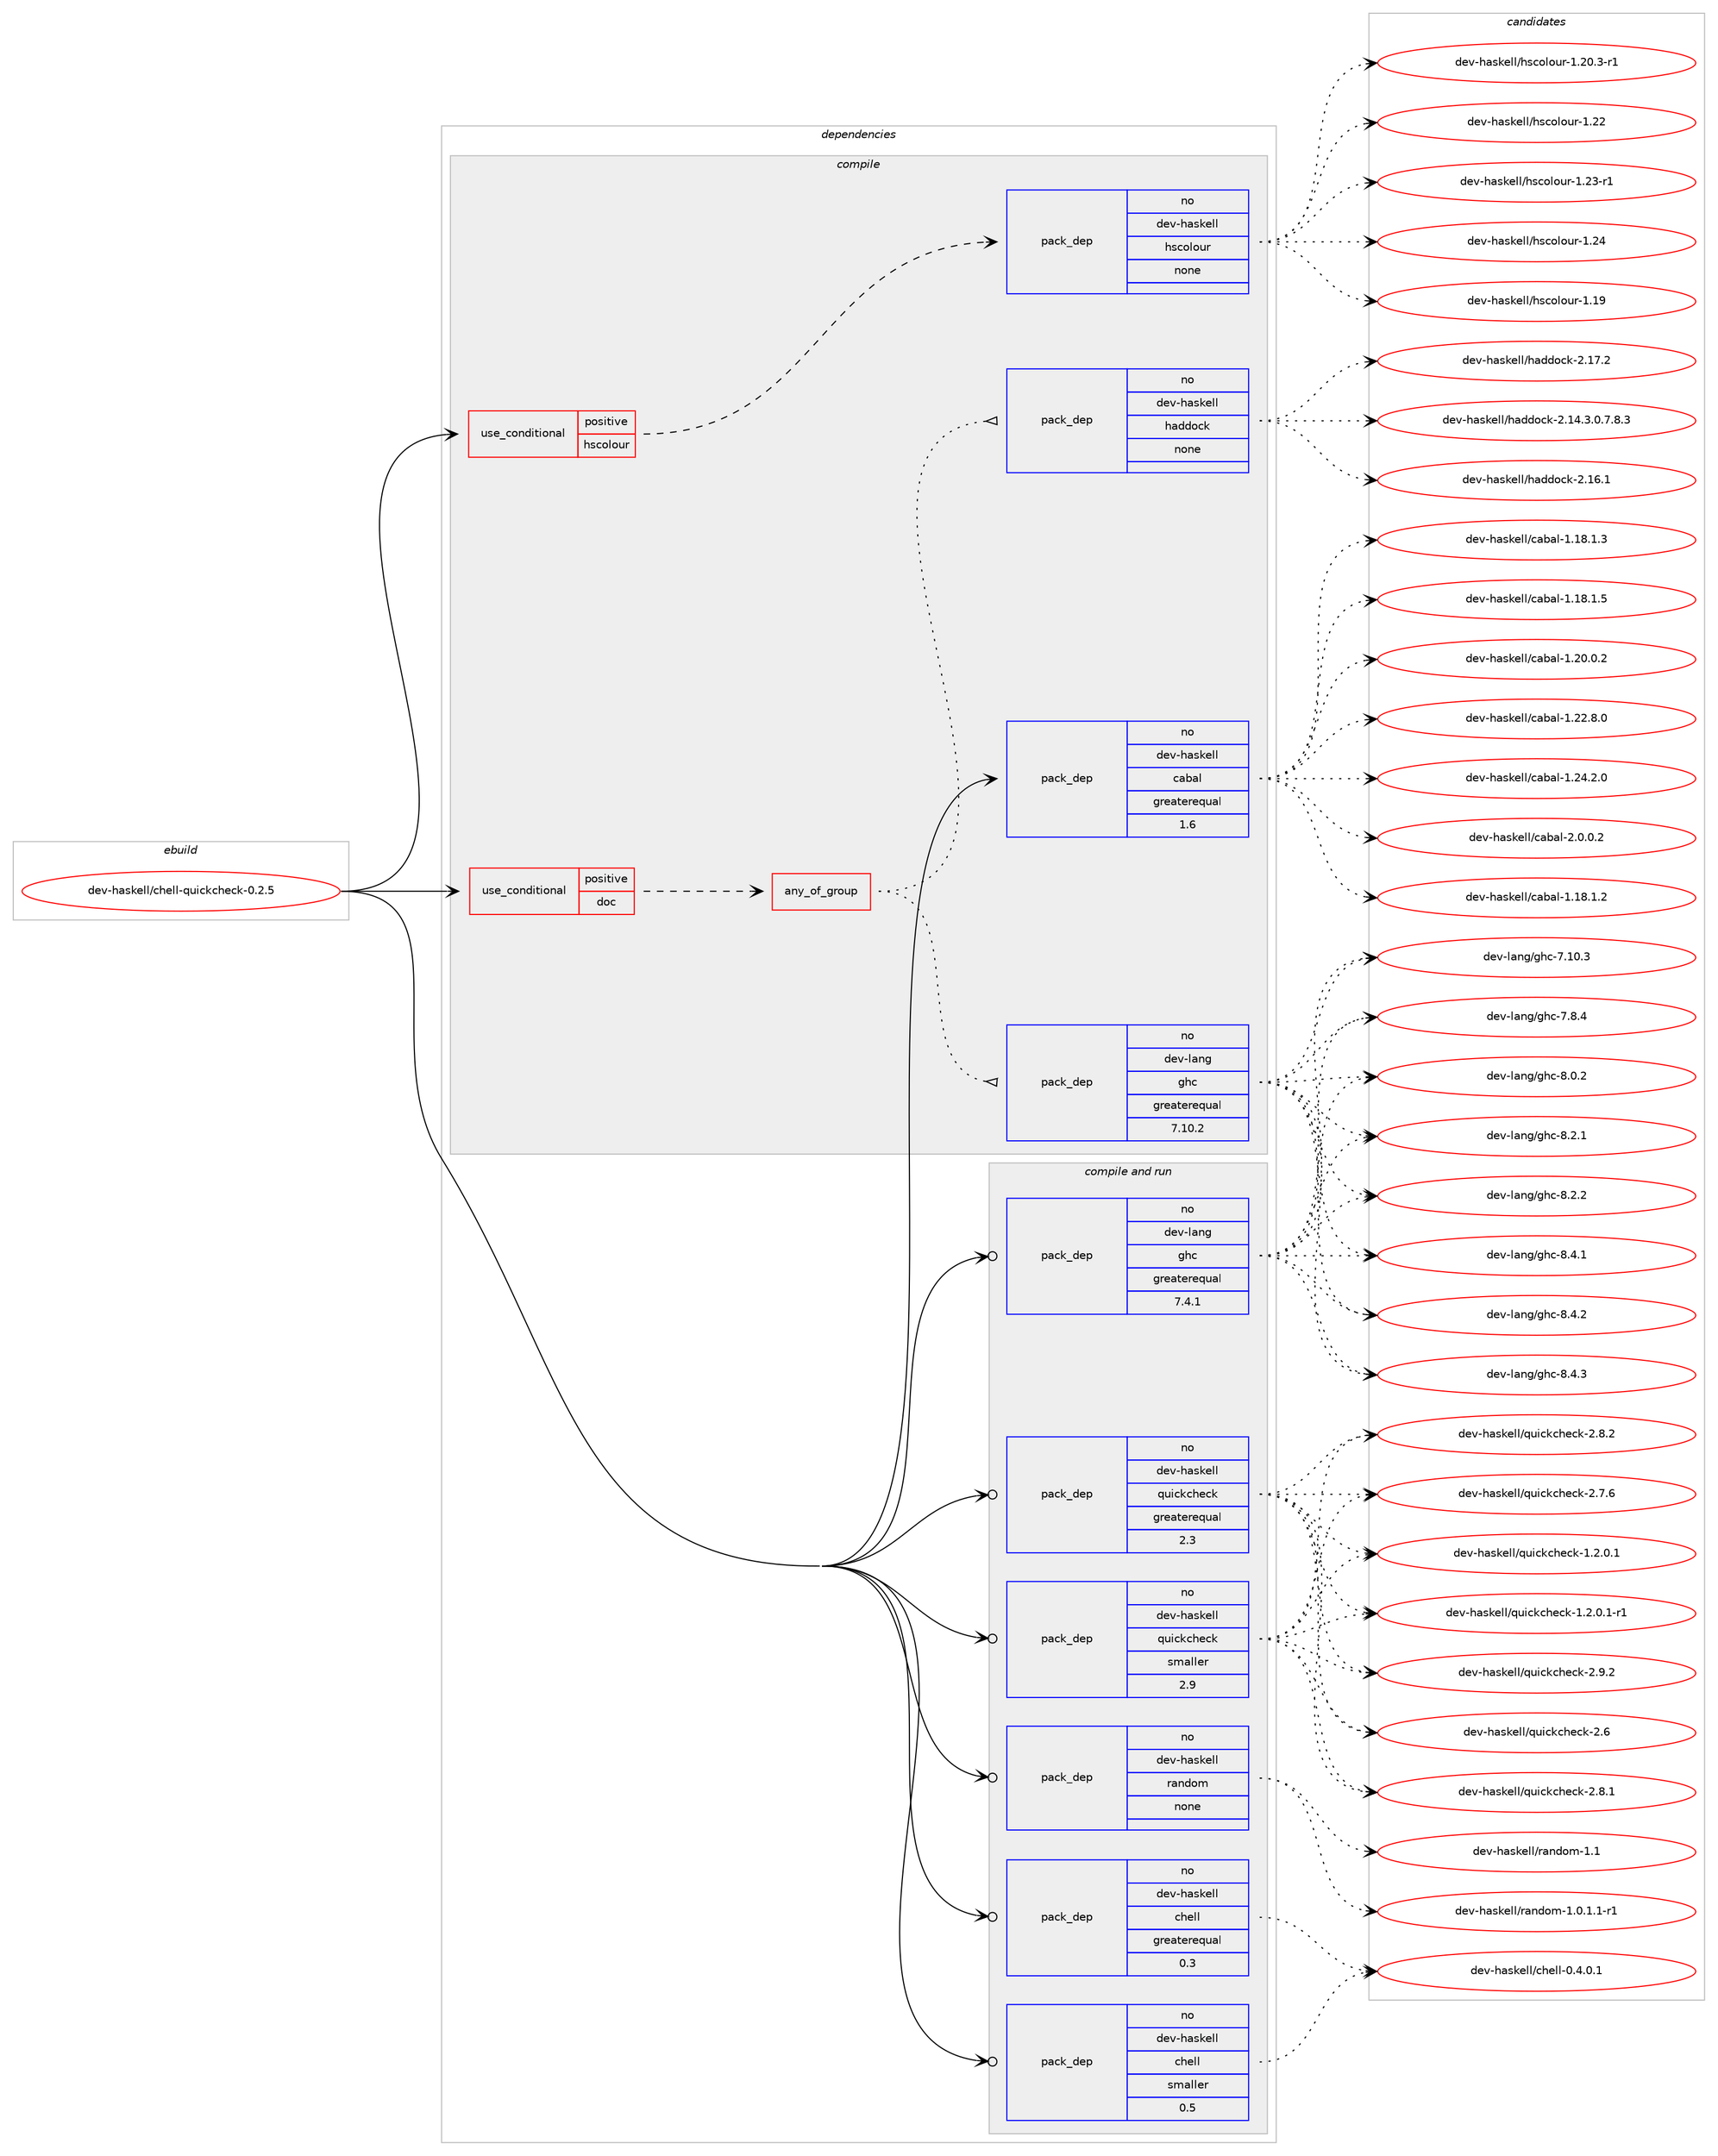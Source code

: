 digraph prolog {

# *************
# Graph options
# *************

newrank=true;
concentrate=true;
compound=true;
graph [rankdir=LR,fontname=Helvetica,fontsize=10,ranksep=1.5];#, ranksep=2.5, nodesep=0.2];
edge  [arrowhead=vee];
node  [fontname=Helvetica,fontsize=10];

# **********
# The ebuild
# **********

subgraph cluster_leftcol {
color=gray;
rank=same;
label=<<i>ebuild</i>>;
id [label="dev-haskell/chell-quickcheck-0.2.5", color=red, width=4, href="../dev-haskell/chell-quickcheck-0.2.5.svg"];
}

# ****************
# The dependencies
# ****************

subgraph cluster_midcol {
color=gray;
label=<<i>dependencies</i>>;
subgraph cluster_compile {
fillcolor="#eeeeee";
style=filled;
label=<<i>compile</i>>;
subgraph cond358934 {
dependency1328461 [label=<<TABLE BORDER="0" CELLBORDER="1" CELLSPACING="0" CELLPADDING="4"><TR><TD ROWSPAN="3" CELLPADDING="10">use_conditional</TD></TR><TR><TD>positive</TD></TR><TR><TD>doc</TD></TR></TABLE>>, shape=none, color=red];
subgraph any20645 {
dependency1328462 [label=<<TABLE BORDER="0" CELLBORDER="1" CELLSPACING="0" CELLPADDING="4"><TR><TD CELLPADDING="10">any_of_group</TD></TR></TABLE>>, shape=none, color=red];subgraph pack948330 {
dependency1328463 [label=<<TABLE BORDER="0" CELLBORDER="1" CELLSPACING="0" CELLPADDING="4" WIDTH="220"><TR><TD ROWSPAN="6" CELLPADDING="30">pack_dep</TD></TR><TR><TD WIDTH="110">no</TD></TR><TR><TD>dev-haskell</TD></TR><TR><TD>haddock</TD></TR><TR><TD>none</TD></TR><TR><TD></TD></TR></TABLE>>, shape=none, color=blue];
}
dependency1328462:e -> dependency1328463:w [weight=20,style="dotted",arrowhead="oinv"];
subgraph pack948331 {
dependency1328464 [label=<<TABLE BORDER="0" CELLBORDER="1" CELLSPACING="0" CELLPADDING="4" WIDTH="220"><TR><TD ROWSPAN="6" CELLPADDING="30">pack_dep</TD></TR><TR><TD WIDTH="110">no</TD></TR><TR><TD>dev-lang</TD></TR><TR><TD>ghc</TD></TR><TR><TD>greaterequal</TD></TR><TR><TD>7.10.2</TD></TR></TABLE>>, shape=none, color=blue];
}
dependency1328462:e -> dependency1328464:w [weight=20,style="dotted",arrowhead="oinv"];
}
dependency1328461:e -> dependency1328462:w [weight=20,style="dashed",arrowhead="vee"];
}
id:e -> dependency1328461:w [weight=20,style="solid",arrowhead="vee"];
subgraph cond358935 {
dependency1328465 [label=<<TABLE BORDER="0" CELLBORDER="1" CELLSPACING="0" CELLPADDING="4"><TR><TD ROWSPAN="3" CELLPADDING="10">use_conditional</TD></TR><TR><TD>positive</TD></TR><TR><TD>hscolour</TD></TR></TABLE>>, shape=none, color=red];
subgraph pack948332 {
dependency1328466 [label=<<TABLE BORDER="0" CELLBORDER="1" CELLSPACING="0" CELLPADDING="4" WIDTH="220"><TR><TD ROWSPAN="6" CELLPADDING="30">pack_dep</TD></TR><TR><TD WIDTH="110">no</TD></TR><TR><TD>dev-haskell</TD></TR><TR><TD>hscolour</TD></TR><TR><TD>none</TD></TR><TR><TD></TD></TR></TABLE>>, shape=none, color=blue];
}
dependency1328465:e -> dependency1328466:w [weight=20,style="dashed",arrowhead="vee"];
}
id:e -> dependency1328465:w [weight=20,style="solid",arrowhead="vee"];
subgraph pack948333 {
dependency1328467 [label=<<TABLE BORDER="0" CELLBORDER="1" CELLSPACING="0" CELLPADDING="4" WIDTH="220"><TR><TD ROWSPAN="6" CELLPADDING="30">pack_dep</TD></TR><TR><TD WIDTH="110">no</TD></TR><TR><TD>dev-haskell</TD></TR><TR><TD>cabal</TD></TR><TR><TD>greaterequal</TD></TR><TR><TD>1.6</TD></TR></TABLE>>, shape=none, color=blue];
}
id:e -> dependency1328467:w [weight=20,style="solid",arrowhead="vee"];
}
subgraph cluster_compileandrun {
fillcolor="#eeeeee";
style=filled;
label=<<i>compile and run</i>>;
subgraph pack948334 {
dependency1328468 [label=<<TABLE BORDER="0" CELLBORDER="1" CELLSPACING="0" CELLPADDING="4" WIDTH="220"><TR><TD ROWSPAN="6" CELLPADDING="30">pack_dep</TD></TR><TR><TD WIDTH="110">no</TD></TR><TR><TD>dev-haskell</TD></TR><TR><TD>chell</TD></TR><TR><TD>greaterequal</TD></TR><TR><TD>0.3</TD></TR></TABLE>>, shape=none, color=blue];
}
id:e -> dependency1328468:w [weight=20,style="solid",arrowhead="odotvee"];
subgraph pack948335 {
dependency1328469 [label=<<TABLE BORDER="0" CELLBORDER="1" CELLSPACING="0" CELLPADDING="4" WIDTH="220"><TR><TD ROWSPAN="6" CELLPADDING="30">pack_dep</TD></TR><TR><TD WIDTH="110">no</TD></TR><TR><TD>dev-haskell</TD></TR><TR><TD>chell</TD></TR><TR><TD>smaller</TD></TR><TR><TD>0.5</TD></TR></TABLE>>, shape=none, color=blue];
}
id:e -> dependency1328469:w [weight=20,style="solid",arrowhead="odotvee"];
subgraph pack948336 {
dependency1328470 [label=<<TABLE BORDER="0" CELLBORDER="1" CELLSPACING="0" CELLPADDING="4" WIDTH="220"><TR><TD ROWSPAN="6" CELLPADDING="30">pack_dep</TD></TR><TR><TD WIDTH="110">no</TD></TR><TR><TD>dev-haskell</TD></TR><TR><TD>quickcheck</TD></TR><TR><TD>greaterequal</TD></TR><TR><TD>2.3</TD></TR></TABLE>>, shape=none, color=blue];
}
id:e -> dependency1328470:w [weight=20,style="solid",arrowhead="odotvee"];
subgraph pack948337 {
dependency1328471 [label=<<TABLE BORDER="0" CELLBORDER="1" CELLSPACING="0" CELLPADDING="4" WIDTH="220"><TR><TD ROWSPAN="6" CELLPADDING="30">pack_dep</TD></TR><TR><TD WIDTH="110">no</TD></TR><TR><TD>dev-haskell</TD></TR><TR><TD>quickcheck</TD></TR><TR><TD>smaller</TD></TR><TR><TD>2.9</TD></TR></TABLE>>, shape=none, color=blue];
}
id:e -> dependency1328471:w [weight=20,style="solid",arrowhead="odotvee"];
subgraph pack948338 {
dependency1328472 [label=<<TABLE BORDER="0" CELLBORDER="1" CELLSPACING="0" CELLPADDING="4" WIDTH="220"><TR><TD ROWSPAN="6" CELLPADDING="30">pack_dep</TD></TR><TR><TD WIDTH="110">no</TD></TR><TR><TD>dev-haskell</TD></TR><TR><TD>random</TD></TR><TR><TD>none</TD></TR><TR><TD></TD></TR></TABLE>>, shape=none, color=blue];
}
id:e -> dependency1328472:w [weight=20,style="solid",arrowhead="odotvee"];
subgraph pack948339 {
dependency1328473 [label=<<TABLE BORDER="0" CELLBORDER="1" CELLSPACING="0" CELLPADDING="4" WIDTH="220"><TR><TD ROWSPAN="6" CELLPADDING="30">pack_dep</TD></TR><TR><TD WIDTH="110">no</TD></TR><TR><TD>dev-lang</TD></TR><TR><TD>ghc</TD></TR><TR><TD>greaterequal</TD></TR><TR><TD>7.4.1</TD></TR></TABLE>>, shape=none, color=blue];
}
id:e -> dependency1328473:w [weight=20,style="solid",arrowhead="odotvee"];
}
subgraph cluster_run {
fillcolor="#eeeeee";
style=filled;
label=<<i>run</i>>;
}
}

# **************
# The candidates
# **************

subgraph cluster_choices {
rank=same;
color=gray;
label=<<i>candidates</i>>;

subgraph choice948330 {
color=black;
nodesep=1;
choice1001011184510497115107101108108471049710010011199107455046495246514648465546564651 [label="dev-haskell/haddock-2.14.3.0.7.8.3", color=red, width=4,href="../dev-haskell/haddock-2.14.3.0.7.8.3.svg"];
choice100101118451049711510710110810847104971001001119910745504649544649 [label="dev-haskell/haddock-2.16.1", color=red, width=4,href="../dev-haskell/haddock-2.16.1.svg"];
choice100101118451049711510710110810847104971001001119910745504649554650 [label="dev-haskell/haddock-2.17.2", color=red, width=4,href="../dev-haskell/haddock-2.17.2.svg"];
dependency1328463:e -> choice1001011184510497115107101108108471049710010011199107455046495246514648465546564651:w [style=dotted,weight="100"];
dependency1328463:e -> choice100101118451049711510710110810847104971001001119910745504649544649:w [style=dotted,weight="100"];
dependency1328463:e -> choice100101118451049711510710110810847104971001001119910745504649554650:w [style=dotted,weight="100"];
}
subgraph choice948331 {
color=black;
nodesep=1;
choice1001011184510897110103471031049945554649484651 [label="dev-lang/ghc-7.10.3", color=red, width=4,href="../dev-lang/ghc-7.10.3.svg"];
choice10010111845108971101034710310499455546564652 [label="dev-lang/ghc-7.8.4", color=red, width=4,href="../dev-lang/ghc-7.8.4.svg"];
choice10010111845108971101034710310499455646484650 [label="dev-lang/ghc-8.0.2", color=red, width=4,href="../dev-lang/ghc-8.0.2.svg"];
choice10010111845108971101034710310499455646504649 [label="dev-lang/ghc-8.2.1", color=red, width=4,href="../dev-lang/ghc-8.2.1.svg"];
choice10010111845108971101034710310499455646504650 [label="dev-lang/ghc-8.2.2", color=red, width=4,href="../dev-lang/ghc-8.2.2.svg"];
choice10010111845108971101034710310499455646524649 [label="dev-lang/ghc-8.4.1", color=red, width=4,href="../dev-lang/ghc-8.4.1.svg"];
choice10010111845108971101034710310499455646524650 [label="dev-lang/ghc-8.4.2", color=red, width=4,href="../dev-lang/ghc-8.4.2.svg"];
choice10010111845108971101034710310499455646524651 [label="dev-lang/ghc-8.4.3", color=red, width=4,href="../dev-lang/ghc-8.4.3.svg"];
dependency1328464:e -> choice1001011184510897110103471031049945554649484651:w [style=dotted,weight="100"];
dependency1328464:e -> choice10010111845108971101034710310499455546564652:w [style=dotted,weight="100"];
dependency1328464:e -> choice10010111845108971101034710310499455646484650:w [style=dotted,weight="100"];
dependency1328464:e -> choice10010111845108971101034710310499455646504649:w [style=dotted,weight="100"];
dependency1328464:e -> choice10010111845108971101034710310499455646504650:w [style=dotted,weight="100"];
dependency1328464:e -> choice10010111845108971101034710310499455646524649:w [style=dotted,weight="100"];
dependency1328464:e -> choice10010111845108971101034710310499455646524650:w [style=dotted,weight="100"];
dependency1328464:e -> choice10010111845108971101034710310499455646524651:w [style=dotted,weight="100"];
}
subgraph choice948332 {
color=black;
nodesep=1;
choice100101118451049711510710110810847104115991111081111171144549464957 [label="dev-haskell/hscolour-1.19", color=red, width=4,href="../dev-haskell/hscolour-1.19.svg"];
choice10010111845104971151071011081084710411599111108111117114454946504846514511449 [label="dev-haskell/hscolour-1.20.3-r1", color=red, width=4,href="../dev-haskell/hscolour-1.20.3-r1.svg"];
choice100101118451049711510710110810847104115991111081111171144549465050 [label="dev-haskell/hscolour-1.22", color=red, width=4,href="../dev-haskell/hscolour-1.22.svg"];
choice1001011184510497115107101108108471041159911110811111711445494650514511449 [label="dev-haskell/hscolour-1.23-r1", color=red, width=4,href="../dev-haskell/hscolour-1.23-r1.svg"];
choice100101118451049711510710110810847104115991111081111171144549465052 [label="dev-haskell/hscolour-1.24", color=red, width=4,href="../dev-haskell/hscolour-1.24.svg"];
dependency1328466:e -> choice100101118451049711510710110810847104115991111081111171144549464957:w [style=dotted,weight="100"];
dependency1328466:e -> choice10010111845104971151071011081084710411599111108111117114454946504846514511449:w [style=dotted,weight="100"];
dependency1328466:e -> choice100101118451049711510710110810847104115991111081111171144549465050:w [style=dotted,weight="100"];
dependency1328466:e -> choice1001011184510497115107101108108471041159911110811111711445494650514511449:w [style=dotted,weight="100"];
dependency1328466:e -> choice100101118451049711510710110810847104115991111081111171144549465052:w [style=dotted,weight="100"];
}
subgraph choice948333 {
color=black;
nodesep=1;
choice10010111845104971151071011081084799979897108454946495646494650 [label="dev-haskell/cabal-1.18.1.2", color=red, width=4,href="../dev-haskell/cabal-1.18.1.2.svg"];
choice10010111845104971151071011081084799979897108454946495646494651 [label="dev-haskell/cabal-1.18.1.3", color=red, width=4,href="../dev-haskell/cabal-1.18.1.3.svg"];
choice10010111845104971151071011081084799979897108454946495646494653 [label="dev-haskell/cabal-1.18.1.5", color=red, width=4,href="../dev-haskell/cabal-1.18.1.5.svg"];
choice10010111845104971151071011081084799979897108454946504846484650 [label="dev-haskell/cabal-1.20.0.2", color=red, width=4,href="../dev-haskell/cabal-1.20.0.2.svg"];
choice10010111845104971151071011081084799979897108454946505046564648 [label="dev-haskell/cabal-1.22.8.0", color=red, width=4,href="../dev-haskell/cabal-1.22.8.0.svg"];
choice10010111845104971151071011081084799979897108454946505246504648 [label="dev-haskell/cabal-1.24.2.0", color=red, width=4,href="../dev-haskell/cabal-1.24.2.0.svg"];
choice100101118451049711510710110810847999798971084550464846484650 [label="dev-haskell/cabal-2.0.0.2", color=red, width=4,href="../dev-haskell/cabal-2.0.0.2.svg"];
dependency1328467:e -> choice10010111845104971151071011081084799979897108454946495646494650:w [style=dotted,weight="100"];
dependency1328467:e -> choice10010111845104971151071011081084799979897108454946495646494651:w [style=dotted,weight="100"];
dependency1328467:e -> choice10010111845104971151071011081084799979897108454946495646494653:w [style=dotted,weight="100"];
dependency1328467:e -> choice10010111845104971151071011081084799979897108454946504846484650:w [style=dotted,weight="100"];
dependency1328467:e -> choice10010111845104971151071011081084799979897108454946505046564648:w [style=dotted,weight="100"];
dependency1328467:e -> choice10010111845104971151071011081084799979897108454946505246504648:w [style=dotted,weight="100"];
dependency1328467:e -> choice100101118451049711510710110810847999798971084550464846484650:w [style=dotted,weight="100"];
}
subgraph choice948334 {
color=black;
nodesep=1;
choice100101118451049711510710110810847991041011081084548465246484649 [label="dev-haskell/chell-0.4.0.1", color=red, width=4,href="../dev-haskell/chell-0.4.0.1.svg"];
dependency1328468:e -> choice100101118451049711510710110810847991041011081084548465246484649:w [style=dotted,weight="100"];
}
subgraph choice948335 {
color=black;
nodesep=1;
choice100101118451049711510710110810847991041011081084548465246484649 [label="dev-haskell/chell-0.4.0.1", color=red, width=4,href="../dev-haskell/chell-0.4.0.1.svg"];
dependency1328469:e -> choice100101118451049711510710110810847991041011081084548465246484649:w [style=dotted,weight="100"];
}
subgraph choice948336 {
color=black;
nodesep=1;
choice1001011184510497115107101108108471131171059910799104101991074549465046484649 [label="dev-haskell/quickcheck-1.2.0.1", color=red, width=4,href="../dev-haskell/quickcheck-1.2.0.1.svg"];
choice10010111845104971151071011081084711311710599107991041019910745494650464846494511449 [label="dev-haskell/quickcheck-1.2.0.1-r1", color=red, width=4,href="../dev-haskell/quickcheck-1.2.0.1-r1.svg"];
choice10010111845104971151071011081084711311710599107991041019910745504654 [label="dev-haskell/quickcheck-2.6", color=red, width=4,href="../dev-haskell/quickcheck-2.6.svg"];
choice100101118451049711510710110810847113117105991079910410199107455046554654 [label="dev-haskell/quickcheck-2.7.6", color=red, width=4,href="../dev-haskell/quickcheck-2.7.6.svg"];
choice100101118451049711510710110810847113117105991079910410199107455046564649 [label="dev-haskell/quickcheck-2.8.1", color=red, width=4,href="../dev-haskell/quickcheck-2.8.1.svg"];
choice100101118451049711510710110810847113117105991079910410199107455046564650 [label="dev-haskell/quickcheck-2.8.2", color=red, width=4,href="../dev-haskell/quickcheck-2.8.2.svg"];
choice100101118451049711510710110810847113117105991079910410199107455046574650 [label="dev-haskell/quickcheck-2.9.2", color=red, width=4,href="../dev-haskell/quickcheck-2.9.2.svg"];
dependency1328470:e -> choice1001011184510497115107101108108471131171059910799104101991074549465046484649:w [style=dotted,weight="100"];
dependency1328470:e -> choice10010111845104971151071011081084711311710599107991041019910745494650464846494511449:w [style=dotted,weight="100"];
dependency1328470:e -> choice10010111845104971151071011081084711311710599107991041019910745504654:w [style=dotted,weight="100"];
dependency1328470:e -> choice100101118451049711510710110810847113117105991079910410199107455046554654:w [style=dotted,weight="100"];
dependency1328470:e -> choice100101118451049711510710110810847113117105991079910410199107455046564649:w [style=dotted,weight="100"];
dependency1328470:e -> choice100101118451049711510710110810847113117105991079910410199107455046564650:w [style=dotted,weight="100"];
dependency1328470:e -> choice100101118451049711510710110810847113117105991079910410199107455046574650:w [style=dotted,weight="100"];
}
subgraph choice948337 {
color=black;
nodesep=1;
choice1001011184510497115107101108108471131171059910799104101991074549465046484649 [label="dev-haskell/quickcheck-1.2.0.1", color=red, width=4,href="../dev-haskell/quickcheck-1.2.0.1.svg"];
choice10010111845104971151071011081084711311710599107991041019910745494650464846494511449 [label="dev-haskell/quickcheck-1.2.0.1-r1", color=red, width=4,href="../dev-haskell/quickcheck-1.2.0.1-r1.svg"];
choice10010111845104971151071011081084711311710599107991041019910745504654 [label="dev-haskell/quickcheck-2.6", color=red, width=4,href="../dev-haskell/quickcheck-2.6.svg"];
choice100101118451049711510710110810847113117105991079910410199107455046554654 [label="dev-haskell/quickcheck-2.7.6", color=red, width=4,href="../dev-haskell/quickcheck-2.7.6.svg"];
choice100101118451049711510710110810847113117105991079910410199107455046564649 [label="dev-haskell/quickcheck-2.8.1", color=red, width=4,href="../dev-haskell/quickcheck-2.8.1.svg"];
choice100101118451049711510710110810847113117105991079910410199107455046564650 [label="dev-haskell/quickcheck-2.8.2", color=red, width=4,href="../dev-haskell/quickcheck-2.8.2.svg"];
choice100101118451049711510710110810847113117105991079910410199107455046574650 [label="dev-haskell/quickcheck-2.9.2", color=red, width=4,href="../dev-haskell/quickcheck-2.9.2.svg"];
dependency1328471:e -> choice1001011184510497115107101108108471131171059910799104101991074549465046484649:w [style=dotted,weight="100"];
dependency1328471:e -> choice10010111845104971151071011081084711311710599107991041019910745494650464846494511449:w [style=dotted,weight="100"];
dependency1328471:e -> choice10010111845104971151071011081084711311710599107991041019910745504654:w [style=dotted,weight="100"];
dependency1328471:e -> choice100101118451049711510710110810847113117105991079910410199107455046554654:w [style=dotted,weight="100"];
dependency1328471:e -> choice100101118451049711510710110810847113117105991079910410199107455046564649:w [style=dotted,weight="100"];
dependency1328471:e -> choice100101118451049711510710110810847113117105991079910410199107455046564650:w [style=dotted,weight="100"];
dependency1328471:e -> choice100101118451049711510710110810847113117105991079910410199107455046574650:w [style=dotted,weight="100"];
}
subgraph choice948338 {
color=black;
nodesep=1;
choice1001011184510497115107101108108471149711010011110945494648464946494511449 [label="dev-haskell/random-1.0.1.1-r1", color=red, width=4,href="../dev-haskell/random-1.0.1.1-r1.svg"];
choice1001011184510497115107101108108471149711010011110945494649 [label="dev-haskell/random-1.1", color=red, width=4,href="../dev-haskell/random-1.1.svg"];
dependency1328472:e -> choice1001011184510497115107101108108471149711010011110945494648464946494511449:w [style=dotted,weight="100"];
dependency1328472:e -> choice1001011184510497115107101108108471149711010011110945494649:w [style=dotted,weight="100"];
}
subgraph choice948339 {
color=black;
nodesep=1;
choice1001011184510897110103471031049945554649484651 [label="dev-lang/ghc-7.10.3", color=red, width=4,href="../dev-lang/ghc-7.10.3.svg"];
choice10010111845108971101034710310499455546564652 [label="dev-lang/ghc-7.8.4", color=red, width=4,href="../dev-lang/ghc-7.8.4.svg"];
choice10010111845108971101034710310499455646484650 [label="dev-lang/ghc-8.0.2", color=red, width=4,href="../dev-lang/ghc-8.0.2.svg"];
choice10010111845108971101034710310499455646504649 [label="dev-lang/ghc-8.2.1", color=red, width=4,href="../dev-lang/ghc-8.2.1.svg"];
choice10010111845108971101034710310499455646504650 [label="dev-lang/ghc-8.2.2", color=red, width=4,href="../dev-lang/ghc-8.2.2.svg"];
choice10010111845108971101034710310499455646524649 [label="dev-lang/ghc-8.4.1", color=red, width=4,href="../dev-lang/ghc-8.4.1.svg"];
choice10010111845108971101034710310499455646524650 [label="dev-lang/ghc-8.4.2", color=red, width=4,href="../dev-lang/ghc-8.4.2.svg"];
choice10010111845108971101034710310499455646524651 [label="dev-lang/ghc-8.4.3", color=red, width=4,href="../dev-lang/ghc-8.4.3.svg"];
dependency1328473:e -> choice1001011184510897110103471031049945554649484651:w [style=dotted,weight="100"];
dependency1328473:e -> choice10010111845108971101034710310499455546564652:w [style=dotted,weight="100"];
dependency1328473:e -> choice10010111845108971101034710310499455646484650:w [style=dotted,weight="100"];
dependency1328473:e -> choice10010111845108971101034710310499455646504649:w [style=dotted,weight="100"];
dependency1328473:e -> choice10010111845108971101034710310499455646504650:w [style=dotted,weight="100"];
dependency1328473:e -> choice10010111845108971101034710310499455646524649:w [style=dotted,weight="100"];
dependency1328473:e -> choice10010111845108971101034710310499455646524650:w [style=dotted,weight="100"];
dependency1328473:e -> choice10010111845108971101034710310499455646524651:w [style=dotted,weight="100"];
}
}

}
